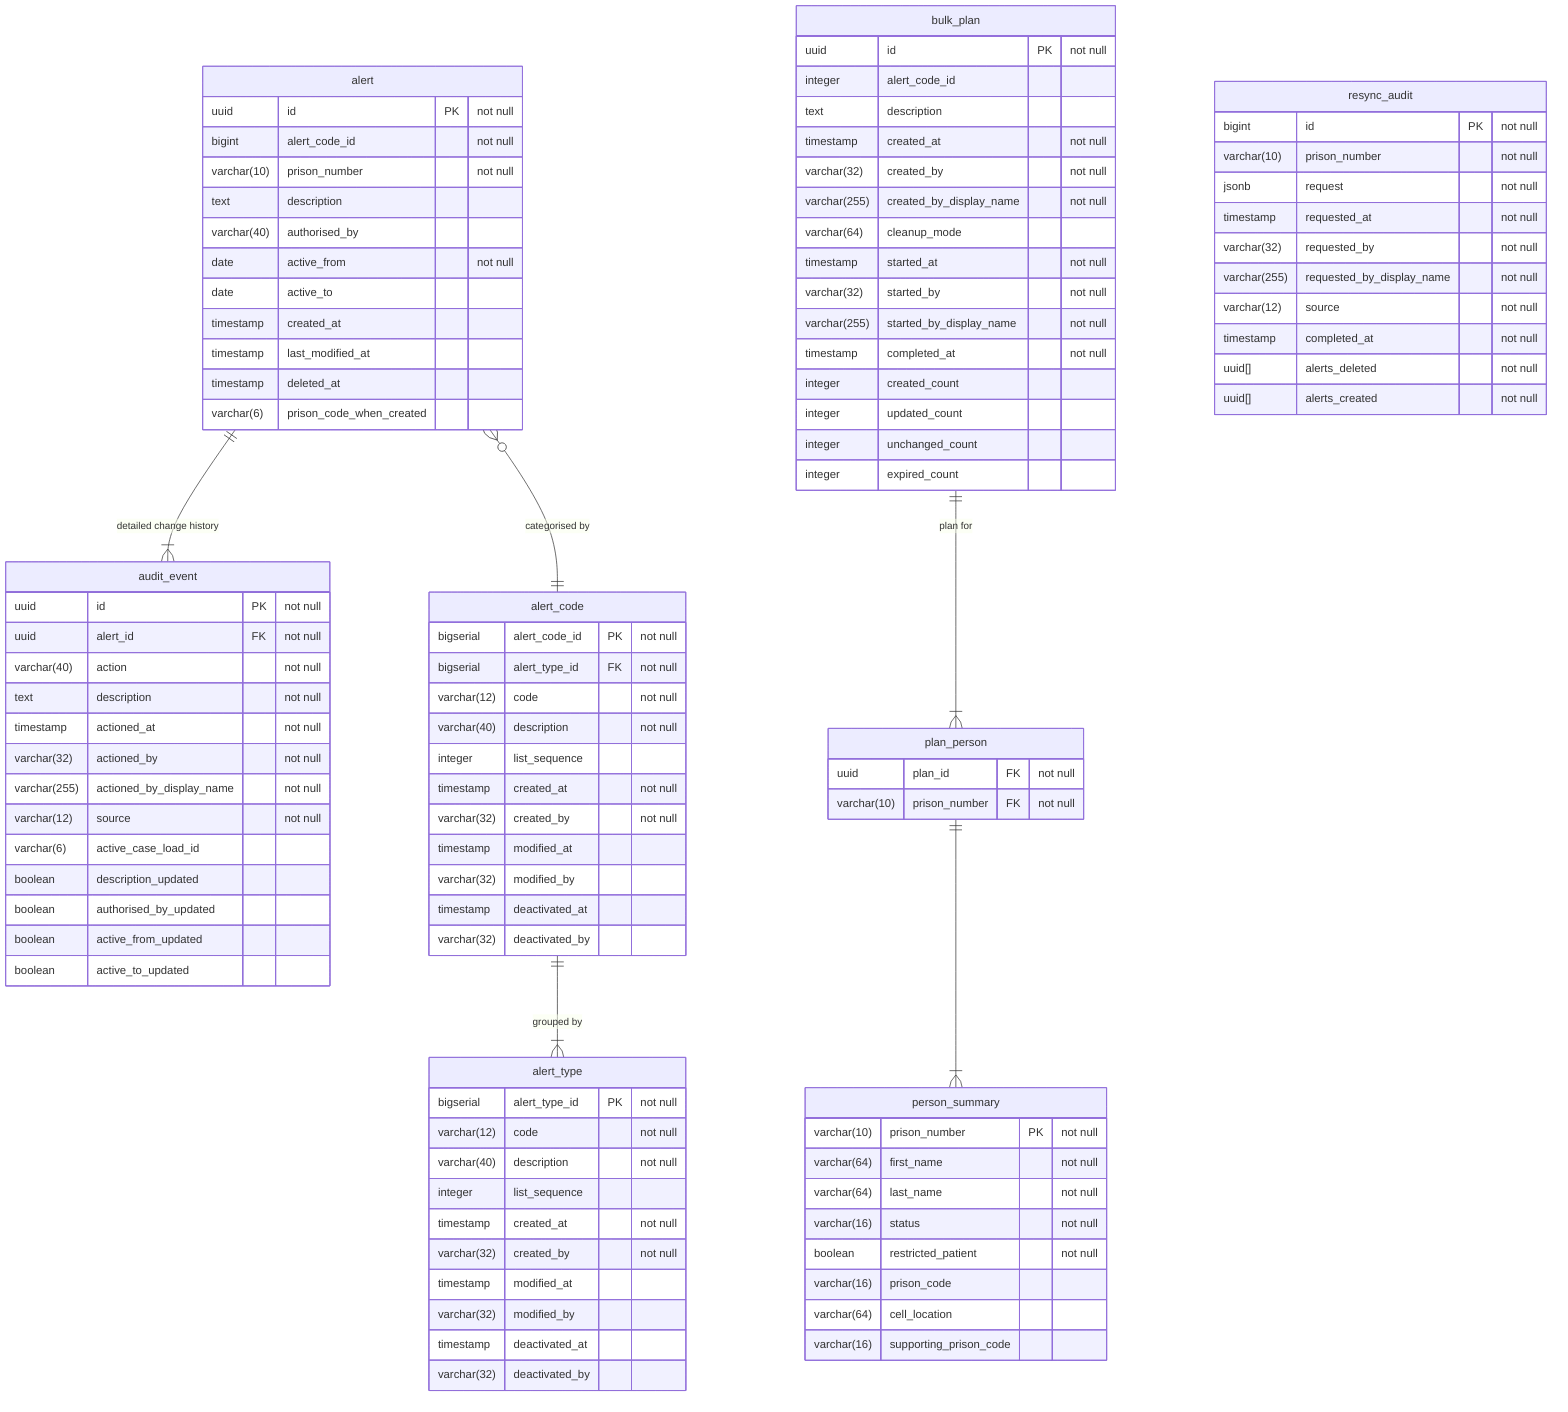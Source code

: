 erDiagram
    alert one to one or more audit_event : "detailed change history"
    alert many to one alert_code : "categorised by"
    alert_code one to one or more alert_type : "grouped by"
    bulk_plan one to one or more plan_person : "plan for"
    plan_person one to one or more person_summary : ""

    alert {
        uuid id PK "not null"
        bigint alert_code_id "not null"
        varchar(10) prison_number "not null"
        text description
        varchar(40) authorised_by
        date active_from "not null"
        date active_to
        timestamp created_at
        timestamp last_modified_at
        timestamp deleted_at
        varchar(6) prison_code_when_created
    }

    audit_event {
        uuid id PK "not null"
        uuid alert_id FK "not null"
        varchar(40) action "not null"
        text description "not null"
        timestamp actioned_at "not null"
        varchar(32) actioned_by "not null"
        varchar(255) actioned_by_display_name "not null"
        varchar(12) source "not null"
        varchar(6) active_case_load_id
        boolean description_updated
        boolean authorised_by_updated
        boolean active_from_updated
        boolean active_to_updated
    }

    alert_code {
        bigserial alert_code_id PK "not null"
        bigserial alert_type_id FK "not null"
        varchar(12) code "not null"
        varchar(40) description "not null"
        integer list_sequence
        timestamp created_at "not null"
        varchar(32) created_by "not null"
        timestamp modified_at
        varchar(32) modified_by
        timestamp deactivated_at
        varchar(32) deactivated_by
    }

    alert_type {
        bigserial alert_type_id PK "not null"
        varchar(12) code "not null"
        varchar(40) description "not null"
        integer list_sequence
        timestamp created_at "not null"
        varchar(32) created_by "not null"
        timestamp modified_at
        varchar(32) modified_by
        timestamp deactivated_at
        varchar(32) deactivated_by
    }

    bulk_plan {
        uuid id PK "not null"
        integer alert_code_id
        text description
        timestamp created_at "not null"
        varchar(32) created_by "not null"
        varchar(255) created_by_display_name "not null"
        varchar(64) cleanup_mode
        timestamp started_at "not null"
        varchar(32) started_by "not null"
        varchar(255) started_by_display_name "not null"
        timestamp completed_at "not null"
        integer created_count
        integer updated_count
        integer unchanged_count
        integer expired_count
    }

    plan_person {
        uuid plan_id FK "not null"
        varchar(10) prison_number FK "not null"
    }

    person_summary {
        varchar(10) prison_number PK "not null"
        varchar(64) first_name "not null"
        varchar(64) last_name "not null"
        varchar(16) status "not null"
        boolean restricted_patient "not null"
        varchar(16) prison_code
        varchar(64) cell_location
        varchar(16) supporting_prison_code
    }

    resync_audit {
        bigint id PK "not null"
        varchar(10) prison_number "not null"
        jsonb request "not null"
        timestamp requested_at "not null"
        varchar(32) requested_by "not null"
        varchar(255) requested_by_display_name "not null"
        varchar(12) source "not null"
        timestamp completed_at "not null"
        uuid[] alerts_deleted "not null"
        uuid[] alerts_created "not null"
    }